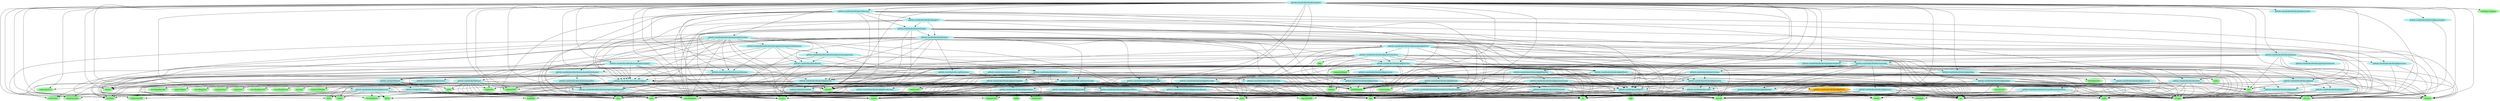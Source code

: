 digraph godep {
0 [label="github.com/docker/distribution/registry/api/errcode" style="filled" color="paleturquoise"];
0 -> 1;
0 -> 2;
0 -> 3;
0 -> 4;
0 -> 5;
0 -> 6;
7 [label="golang.org/x/net/context" style="filled" color="paleturquoise"];
7 -> 8;
7 -> 2;
7 -> 6;
7 -> 9;
10 [label="github.com/docker/docker/pkg/parsers" style="filled" color="paleturquoise"];
10 -> 2;
10 -> 11;
10 -> 5;
12 [label="os/signal" style="filled" color="palegreen"];
13 [label="text/scanner" style="filled" color="palegreen"];
9 [label="time" style="filled" color="palegreen"];
14 [label="crypto/x509/pkix" style="filled" color="palegreen"];
15 [label="encoding/base64" style="filled" color="palegreen"];
16 [label="math/big" style="filled" color="palegreen"];
17 [label="github.com/docker/docker/pkg/mount" style="filled" color="paleturquoise"];
17 -> 18;
17 -> 2;
17 -> 19;
17 -> 20;
17 -> 5;
17 -> 21;
17 -> 9;
22 [label="crypto/elliptic" style="filled" color="palegreen"];
23 [label="github.com/docker/docker/runconfig" style="filled" color="paleturquoise"];
23 -> 1;
23 -> 2;
23 -> 24;
23 -> 25;
23 -> 26;
23 -> 27;
23 -> 28;
23 -> 17;
23 -> 29;
23 -> 10;
23 -> 30;
23 -> 31;
23 -> 32;
23 -> 33;
23 -> 34;
23 -> 19;
23 -> 35;
23 -> 36;
23 -> 37;
23 -> 11;
23 -> 5;
38 [label="github.com/docker/docker/layer" style="filled" color="paleturquoise"];
38 -> 39;
38 -> 40;
38 -> 41;
38 -> 8;
38 -> 2;
38 -> 42;
38 -> 43;
38 -> 44;
38 -> 45;
38 -> 27;
38 -> 46;
38 -> 47;
38 -> 48;
38 -> 19;
38 -> 35;
38 -> 20;
38 -> 49;
38 -> 50;
38 -> 37;
38 -> 11;
38 -> 6;
1 [label="encoding/json" style="filled" color="palegreen"];
43 [label="github.com/docker/distribution/digest" style="filled" color="paleturquoise"];
43 -> 40;
43 -> 51;
43 -> 8;
43 -> 2;
43 -> 52;
43 -> 53;
43 -> 19;
43 -> 35;
43 -> 50;
43 -> 4;
43 -> 5;
43 -> 6;
54 [label="net/url" style="filled" color="palegreen"];
49 [label="path/filepath" style="filled" color="palegreen"];
29 [label="github.com/docker/docker/pkg/nat" style="filled" color="paleturquoise"];
29 -> 2;
29 -> 10;
29 -> 55;
29 -> 4;
29 -> 11;
29 -> 5;
56 [label="github.com/docker/docker/pkg/jsonlog" style="filled" color="paleturquoise"];
56 -> 40;
56 -> 1;
56 -> 8;
56 -> 2;
56 -> 9;
56 -> 57;
58 [label="encoding/pem" style="filled" color="palegreen"];
30 [label="github.com/docker/docker/pkg/signal" style="filled" color="paleturquoise"];
30 -> 2;
30 -> 42;
30 -> 20;
30 -> 12;
30 -> 37;
30 -> 11;
30 -> 5;
30 -> 59;
30 -> 21;
60 [label="github.com/docker/docker/registry" style="filled" color="paleturquoise"];
60 -> 40;
60 -> 61;
60 -> 62;
60 -> 63;
60 -> 64;
60 -> 65;
60 -> 1;
60 -> 8;
60 -> 2;
60 -> 42;
60 -> 43;
60 -> 0;
60 -> 66;
60 -> 67;
60 -> 68;
60 -> 69;
60 -> 70;
60 -> 71;
60 -> 24;
60 -> 72;
60 -> 27;
60 -> 28;
60 -> 73;
60 -> 46;
60 -> 52;
60 -> 74;
60 -> 75;
60 -> 76;
60 -> 19;
60 -> 35;
60 -> 55;
60 -> 3;
60 -> 77;
60 -> 54;
60 -> 20;
60 -> 49;
60 -> 37;
60 -> 11;
60 -> 5;
60 -> 6;
60 -> 21;
60 -> 9;
78 [label="github.com/opencontainers/runc/libcontainer/user" style="filled" color="paleturquoise"];
78 -> 18;
78 -> 8;
78 -> 2;
78 -> 19;
78 -> 20;
78 -> 11;
78 -> 5;
78 -> 21;
79 [label="github.com/docker/docker/image/v1" style="filled" color="paleturquoise"];
79 -> 1;
79 -> 2;
79 -> 42;
79 -> 43;
79 -> 80;
79 -> 38;
79 -> 81;
79 -> 50;
79 -> 5;
82 [label="github.com/docker/distribution/reference" style="filled" color="paleturquoise"];
82 -> 8;
82 -> 2;
82 -> 43;
82 -> 50;
83 [label="github.com/docker/distribution/registry/storage/cache/memory" style="filled" color="paleturquoise"];
83 -> 84;
83 -> 85;
83 -> 43;
83 -> 82;
83 -> 86;
83 -> 6;
47 [label="github.com/vbatts/tar-split/tar/asm" style="filled" color="paleturquoise"];
47 -> 40;
47 -> 2;
47 -> 87;
47 -> 48;
47 -> 53;
47 -> 88;
47 -> 19;
47 -> 35;
47 -> 6;
66 [label="github.com/docker/distribution/registry/api/v2" style="filled" color="paleturquoise"];
66 -> 43;
66 -> 82;
66 -> 0;
66 -> 89;
66 -> 3;
66 -> 54;
66 -> 50;
66 -> 5;
19 [label="io" style="filled" color="palegreen"];
3 [label="net/http" style="filled" color="palegreen"];
59 [label="sync/atomic" style="filled" color="palegreen"];
90 [label="github.com/docker/docker/pkg/system" style="filled" color="paleturquoise"];
90 -> 18;
90 -> 8;
90 -> 34;
90 -> 19;
90 -> 20;
90 -> 49;
90 -> 11;
90 -> 5;
90 -> 21;
90 -> 9;
90 -> 91;
92 [label="mime" style="filled" color="palegreen"];
33 [label="github.com/docker/docker/volume" style="filled" color="paleturquoise"];
33 -> 2;
33 -> 42;
33 -> 93;
33 -> 90;
33 -> 20;
33 -> 49;
33 -> 37;
33 -> 5;
72 [label="github.com/docker/docker/pkg/httputils" style="filled" color="paleturquoise"];
72 -> 8;
72 -> 2;
72 -> 42;
72 -> 94;
72 -> 19;
72 -> 92;
72 -> 3;
72 -> 50;
72 -> 5;
72 -> 9;
2 [label="fmt" style="filled" color="palegreen"];
11 [label="strconv" style="filled" color="palegreen"];
85 [label="github.com/docker/distribution/context" style="filled" color="paleturquoise"];
85 -> 8;
85 -> 2;
85 -> 42;
85 -> 95;
85 -> 89;
85 -> 7;
85 -> 55;
85 -> 3;
85 -> 37;
85 -> 5;
85 -> 6;
85 -> 9;
96 [label="github.com/docker/distribution/manifest/schema1" style="filled" color="paleturquoise"];
96 -> 64;
96 -> 1;
96 -> 42;
96 -> 43;
96 -> 97;
96 -> 98;
99 [label="github.com/docker/docker/api/types/filters" style="filled" color="paleturquoise"];
99 -> 1;
99 -> 8;
99 -> 2;
99 -> 50;
99 -> 5;
40 [label="bytes" style="filled" color="palegreen"];
52 [label="github.com/docker/docker/pkg/tarsum" style="filled" color="paleturquoise"];
52 -> 39;
52 -> 40;
52 -> 41;
52 -> 51;
52 -> 61;
52 -> 65;
52 -> 8;
52 -> 2;
52 -> 53;
52 -> 19;
52 -> 4;
52 -> 11;
52 -> 5;
84 [label="github.com/docker/distribution" style="filled" color="paleturquoise"];
84 -> 8;
84 -> 2;
84 -> 85;
84 -> 43;
84 -> 96;
84 -> 19;
84 -> 3;
84 -> 5;
84 -> 9;
77 [label="net/http/cookiejar" style="filled" color="palegreen"];
100 [label="github.com/docker/docker/api/types/network" style="filled" color="paleturquoise"];
101 [label="text/tabwriter" style="filled" color="palegreen"];
102 [label="math/rand" style="filled" color="palegreen"];
103 [label="compress/bzip2" style="filled" color="palegreen"];
89 [label="github.com/gorilla/mux" style="filled" color="paleturquoise"];
89 -> 40;
89 -> 8;
89 -> 2;
89 -> 104;
89 -> 3;
89 -> 54;
89 -> 36;
89 -> 50;
89 -> 5;
75 [label="github.com/docker/docker/pkg/useragent" style="filled" color="paleturquoise"];
75 -> 5;
81 [label="github.com/docker/docker/pkg/version" style="filled" color="paleturquoise"];
81 -> 11;
81 -> 5;
105 [label="github.com/docker/docker/pkg/term" style="filled" color="darkgoldenrod1"];
105 -> 8;
105 -> 19;
105 -> 20;
105 -> 12;
105 -> 21;
105 -> 91;
73 [label="github.com/docker/docker/pkg/parsers/kernel" style="filled" color="paleturquoise"];
73 -> 40;
73 -> 8;
73 -> 2;
73 -> 21;
64 [label="crypto/x509" style="filled" color="palegreen"];
35 [label="io/ioutil" style="filled" color="palegreen"];
55 [label="net" style="filled" color="palegreen"];
98 [label="github.com/docker/libtrust" style="filled" color="paleturquoise"];
98 -> 40;
98 -> 51;
98 -> 106;
98 -> 22;
98 -> 107;
98 -> 108;
98 -> 61;
98 -> 62;
98 -> 63;
98 -> 64;
98 -> 14;
98 -> 109;
98 -> 15;
98 -> 110;
98 -> 1;
98 -> 58;
98 -> 8;
98 -> 2;
98 -> 19;
98 -> 35;
98 -> 16;
98 -> 55;
98 -> 54;
98 -> 20;
98 -> 36;
98 -> 49;
98 -> 4;
98 -> 5;
98 -> 6;
98 -> 9;
98 -> 111;
70 [label="github.com/docker/docker/api/types/registry" style="filled" color="paleturquoise"];
70 -> 1;
70 -> 55;
74 [label="github.com/docker/docker/pkg/tlsconfig" style="filled" color="paleturquoise"];
74 -> 63;
74 -> 64;
74 -> 2;
74 -> 42;
74 -> 35;
74 -> 20;
91 [label="unsafe" style="filled" color="palegreen"];
27 [label="github.com/docker/docker/pkg/ioutils" style="filled" color="paleturquoise"];
27 -> 40;
27 -> 61;
27 -> 65;
27 -> 8;
27 -> 2;
27 -> 7;
27 -> 19;
27 -> 35;
27 -> 3;
27 -> 20;
27 -> 6;
45 [label="github.com/docker/docker/pkg/archive" style="filled" color="paleturquoise"];
45 -> 39;
45 -> 18;
45 -> 40;
45 -> 103;
45 -> 41;
45 -> 8;
45 -> 2;
45 -> 42;
45 -> 112;
45 -> 113;
45 -> 27;
45 -> 114;
45 -> 115;
45 -> 90;
45 -> 19;
45 -> 35;
45 -> 20;
45 -> 116;
45 -> 49;
45 -> 37;
45 -> 4;
45 -> 5;
45 -> 21;
45 -> 9;
45 -> 91;
39 [label="archive/tar" style="filled" color="palegreen"];
51 [label="crypto" style="filled" color="palegreen"];
24 [label="github.com/docker/docker/opts" style="filled" color="paleturquoise"];
24 -> 18;
24 -> 2;
24 -> 25;
24 -> 32;
24 -> 34;
24 -> 55;
24 -> 54;
24 -> 20;
24 -> 50;
24 -> 37;
24 -> 11;
24 -> 5;
57 [label="unicode/utf8" style="filled" color="palegreen"];
117 [label="flag" style="filled" color="palegreen"];
20 [label="os" style="filled" color="palegreen"];
5 [label="strings" style="filled" color="palegreen"];
109 [label="encoding/base32" style="filled" color="palegreen"];
26 [label="github.com/docker/docker/pkg/broadcaster" style="filled" color="paleturquoise"];
26 -> 19;
26 -> 6;
118 [label="github.com/docker/docker/pkg/chrootarchive" style="filled" color="paleturquoise"];
118 -> 40;
118 -> 1;
118 -> 117;
118 -> 2;
118 -> 45;
118 -> 113;
118 -> 119;
118 -> 90;
118 -> 19;
118 -> 35;
118 -> 20;
118 -> 49;
118 -> 37;
118 -> 21;
48 [label="github.com/vbatts/tar-split/tar/storage" style="filled" color="paleturquoise"];
48 -> 40;
48 -> 1;
48 -> 8;
48 -> 88;
48 -> 19;
48 -> 20;
48 -> 49;
48 -> 57;
8 [label="errors" style="filled" color="palegreen"];
36 [label="path" style="filled" color="palegreen"];
67 [label="github.com/docker/distribution/registry/client" style="filled" color="paleturquoise"];
67 -> 40;
67 -> 1;
67 -> 2;
67 -> 84;
67 -> 85;
67 -> 43;
67 -> 96;
67 -> 82;
67 -> 0;
67 -> 66;
67 -> 68;
67 -> 86;
67 -> 83;
67 -> 19;
67 -> 35;
67 -> 3;
67 -> 54;
67 -> 20;
67 -> 11;
67 -> 9;
95 [label="github.com/docker/distribution/uuid" style="filled" color="paleturquoise"];
95 -> 107;
95 -> 2;
95 -> 19;
95 -> 20;
95 -> 21;
95 -> 9;
114 [label="github.com/docker/docker/pkg/pools" style="filled" color="paleturquoise"];
114 -> 18;
114 -> 27;
114 -> 19;
114 -> 6;
4 [label="sort" style="filled" color="palegreen"];
97 [label="github.com/docker/distribution/manifest" style="filled" color="paleturquoise"];
76 [label="github.com/docker/docker/reference" style="filled" color="paleturquoise"];
76 -> 1;
76 -> 8;
76 -> 2;
76 -> 43;
76 -> 82;
76 -> 80;
76 -> 79;
76 -> 35;
76 -> 20;
76 -> 49;
76 -> 4;
76 -> 5;
76 -> 6;
34 [label="github.com/docker/go-units" style="filled" color="paleturquoise"];
34 -> 2;
34 -> 50;
34 -> 11;
34 -> 5;
34 -> 9;
28 [label="github.com/docker/docker/pkg/mflag" style="filled" color="paleturquoise"];
28 -> 8;
28 -> 2;
28 -> 120;
28 -> 19;
28 -> 20;
28 -> 37;
28 -> 4;
28 -> 11;
28 -> 5;
28 -> 101;
28 -> 9;
80 [label="github.com/docker/docker/image" style="filled" color="paleturquoise"];
80 -> 1;
80 -> 8;
80 -> 2;
80 -> 42;
80 -> 43;
80 -> 38;
80 -> 23;
80 -> 19;
80 -> 35;
80 -> 20;
80 -> 49;
80 -> 6;
80 -> 9;
113 [label="github.com/docker/docker/pkg/idtools" style="filled" color="paleturquoise"];
113 -> 18;
113 -> 2;
113 -> 90;
113 -> 20;
113 -> 116;
113 -> 49;
113 -> 4;
113 -> 11;
113 -> 5;
113 -> 21;
65 [label="encoding/hex" style="filled" color="palegreen"];
121 [label="github.com/docker/docker/pkg/random" style="filled" color="paleturquoise"];
121 -> 107;
121 -> 19;
121 -> 122;
121 -> 16;
121 -> 102;
121 -> 6;
121 -> 9;
94 [label="github.com/docker/docker/pkg/jsonmessage" style="filled" color="paleturquoise"];
94 -> 1;
94 -> 2;
94 -> 56;
94 -> 105;
94 -> 34;
94 -> 19;
94 -> 5;
94 -> 9;
46 [label="github.com/docker/docker/pkg/stringid" style="filled" color="paleturquoise"];
46 -> 107;
46 -> 65;
46 -> 121;
46 -> 19;
46 -> 50;
46 -> 11;
46 -> 5;
122 [label="math" style="filled" color="palegreen"];
112 [label="github.com/docker/docker/pkg/fileutils" style="filled" color="paleturquoise"];
112 -> 8;
112 -> 2;
112 -> 42;
112 -> 19;
112 -> 35;
112 -> 20;
112 -> 49;
112 -> 50;
112 -> 5;
112 -> 13;
63 [label="crypto/tls" style="filled" color="palegreen"];
111 [label="unicode" style="filled" color="palegreen"];
86 [label="github.com/docker/distribution/registry/storage/cache" style="filled" color="paleturquoise"];
86 -> 2;
86 -> 84;
86 -> 85;
86 -> 43;
69 [label="github.com/docker/docker/api/types" style="filled" color="paleturquoise"];
69 -> 18;
69 -> 99;
69 -> 100;
69 -> 70;
69 -> 29;
69 -> 32;
69 -> 81;
69 -> 23;
69 -> 19;
69 -> 55;
69 -> 20;
69 -> 9;
25 [label="github.com/docker/docker/pkg/blkiodev" style="filled" color="paleturquoise"];
25 -> 2;
62 [label="crypto/sha512" style="filled" color="palegreen"];
53 [label="hash" style="filled" color="palegreen"];
44 [label="github.com/docker/docker/daemon/graphdriver" style="filled" color="paleturquoise"];
44 -> 8;
44 -> 2;
44 -> 42;
44 -> 45;
44 -> 118;
44 -> 113;
44 -> 27;
44 -> 20;
44 -> 49;
44 -> 5;
44 -> 21;
44 -> 9;
116 [label="os/exec" style="filled" color="palegreen"];
119 [label="github.com/docker/docker/pkg/reexec" style="filled" color="paleturquoise"];
119 -> 2;
119 -> 20;
119 -> 116;
119 -> 49;
119 -> 21;
61 [label="crypto/sha256" style="filled" color="palegreen"];
107 [label="crypto/rand" style="filled" color="palegreen"];
110 [label="encoding/binary" style="filled" color="palegreen"];
93 [label="github.com/docker/docker/errors" style="filled" color="paleturquoise"];
93 -> 0;
93 -> 3;
115 [label="github.com/docker/docker/pkg/promise" style="filled" color="paleturquoise"];
37 [label="runtime" style="filled" color="palegreen"];
21 [label="syscall" style="filled" color="palegreen"];
50 [label="regexp" style="filled" color="palegreen"];
104 [label="github.com/gorilla/context" style="filled" color="paleturquoise"];
104 -> 3;
104 -> 6;
104 -> 9;
106 [label="crypto/ecdsa" style="filled" color="palegreen"];
41 [label="compress/gzip" style="filled" color="palegreen"];
71 [label="github.com/docker/docker/dockerversion" style="filled" color="paleturquoise"];
6 [label="sync" style="filled" color="palegreen"];
108 [label="crypto/rsa" style="filled" color="palegreen"];
87 [label="github.com/vbatts/tar-split/archive/tar" style="filled" color="paleturquoise"];
87 -> 40;
87 -> 8;
87 -> 2;
87 -> 19;
87 -> 35;
87 -> 20;
87 -> 36;
87 -> 11;
87 -> 5;
87 -> 21;
87 -> 9;
18 [label="bufio" style="filled" color="palegreen"];
120 [label="github.com/docker/docker/pkg/homedir" style="filled" color="paleturquoise"];
120 -> 78;
120 -> 20;
120 -> 37;
31 [label="github.com/docker/docker/pkg/stringutils" style="filled" color="paleturquoise"];
31 -> 40;
31 -> 1;
31 -> 121;
31 -> 102;
31 -> 5;
88 [label="hash/crc64" style="filled" color="palegreen"];
42 [label="github.com/Sirupsen/logrus" style="filled" color="paleturquoise"];
42 -> 18;
42 -> 40;
42 -> 1;
42 -> 2;
42 -> 19;
42 -> 123;
42 -> 20;
42 -> 37;
42 -> 4;
42 -> 5;
42 -> 6;
42 -> 21;
42 -> 9;
42 -> 91;
123 [label="log" style="filled" color="palegreen"];
68 [label="github.com/docker/distribution/registry/client/transport" style="filled" color="paleturquoise"];
68 -> 18;
68 -> 8;
68 -> 2;
68 -> 19;
68 -> 3;
68 -> 20;
68 -> 6;
32 [label="github.com/docker/docker/pkg/ulimit" style="filled" color="paleturquoise"];
32 -> 2;
32 -> 11;
32 -> 5;
}
